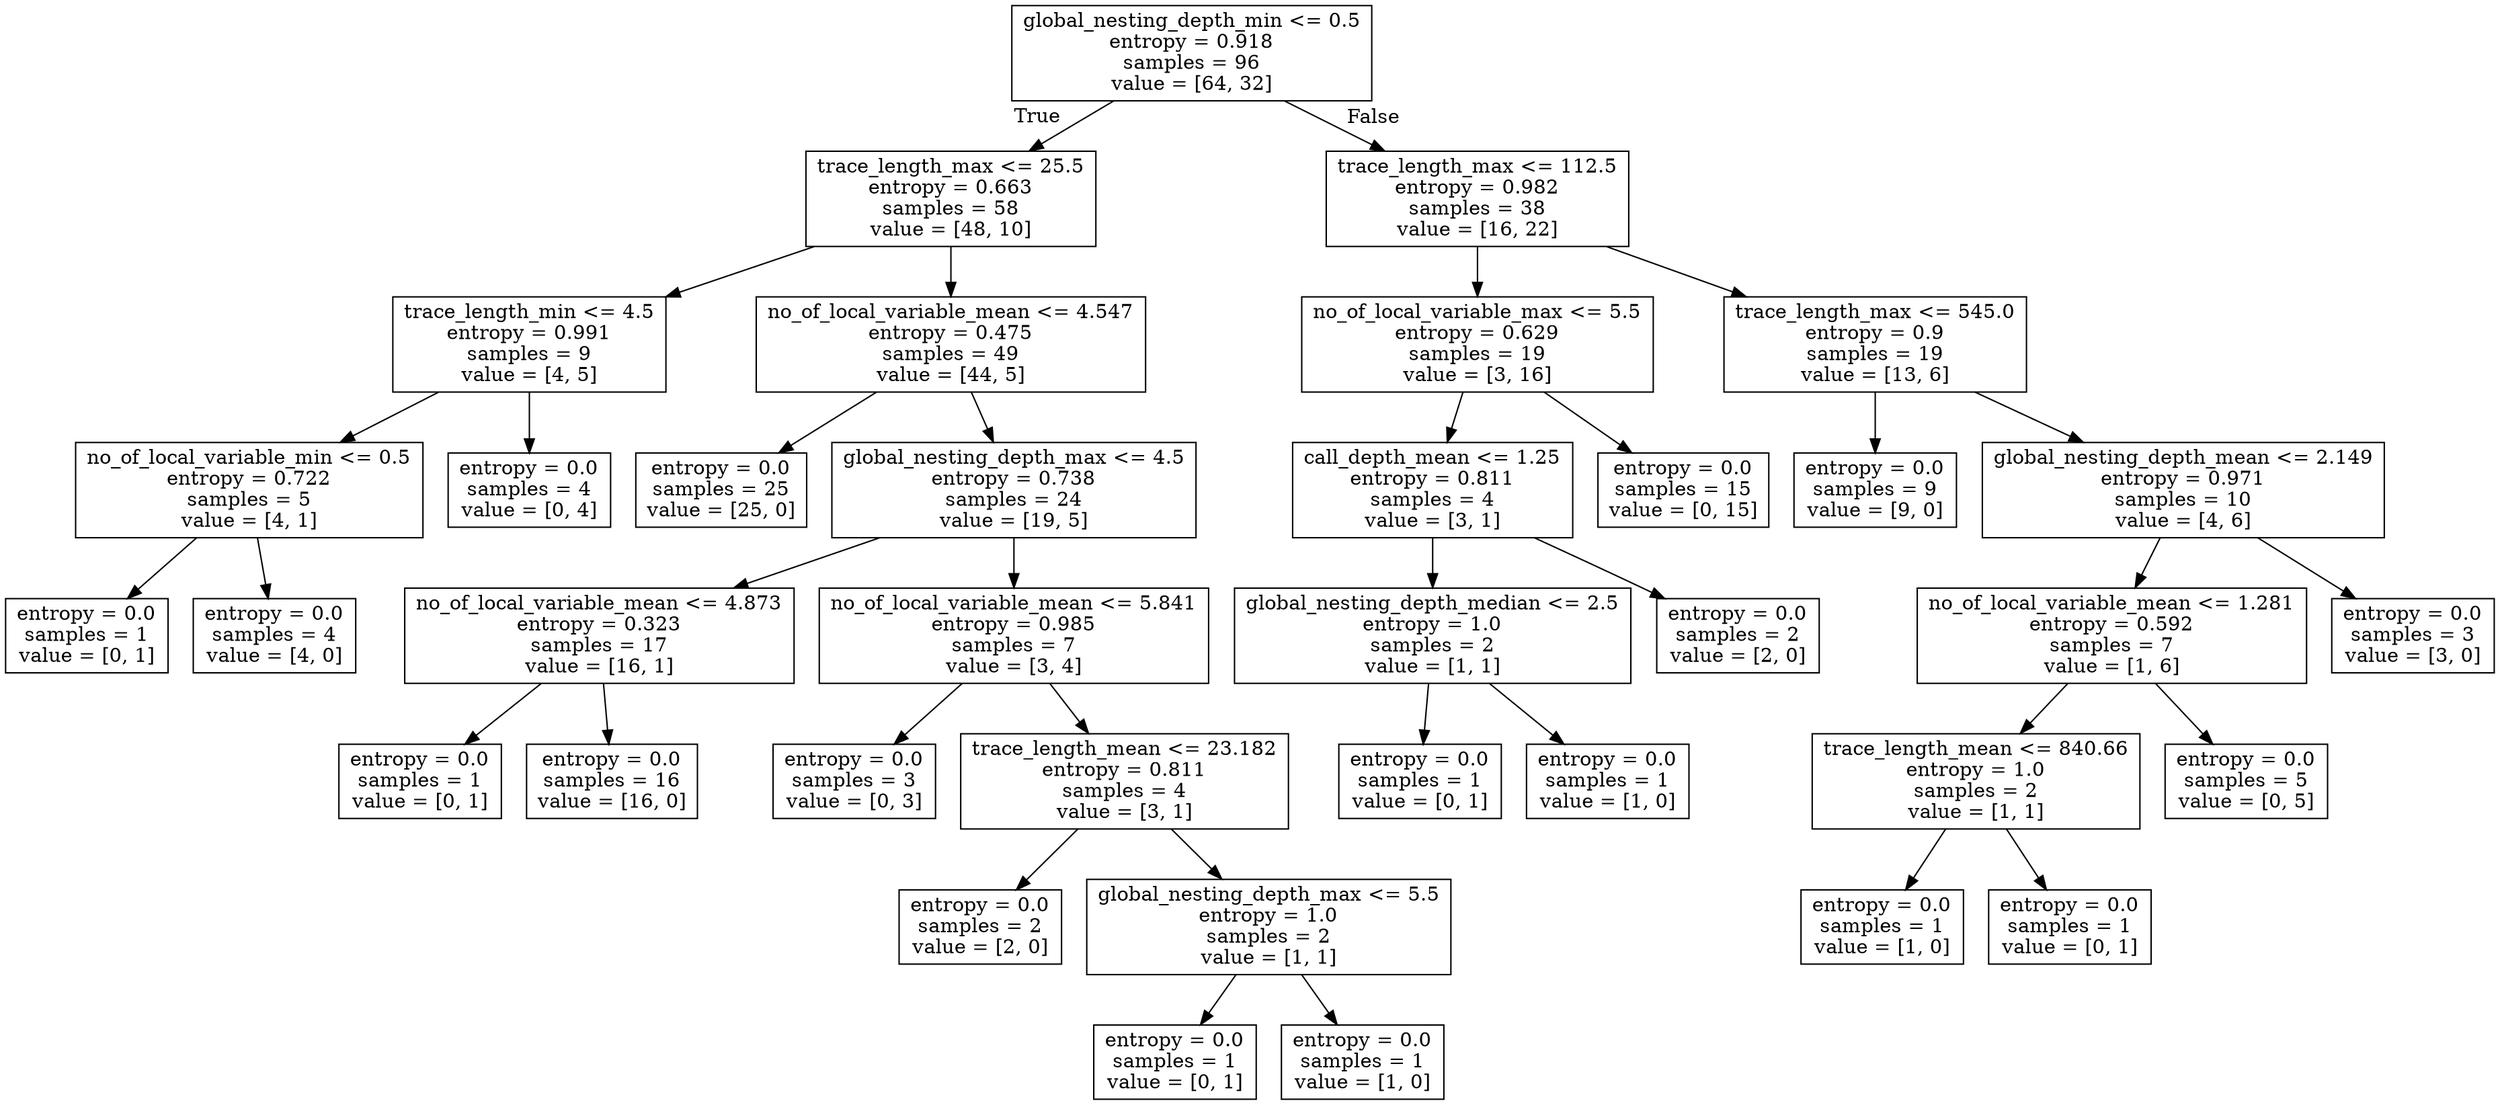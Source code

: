digraph Tree {
node [shape=box] ;
0 [label="global_nesting_depth_min <= 0.5\nentropy = 0.918\nsamples = 96\nvalue = [64, 32]"] ;
1 [label="trace_length_max <= 25.5\nentropy = 0.663\nsamples = 58\nvalue = [48, 10]"] ;
0 -> 1 [labeldistance=2.5, labelangle=45, headlabel="True"] ;
2 [label="trace_length_min <= 4.5\nentropy = 0.991\nsamples = 9\nvalue = [4, 5]"] ;
1 -> 2 ;
3 [label="no_of_local_variable_min <= 0.5\nentropy = 0.722\nsamples = 5\nvalue = [4, 1]"] ;
2 -> 3 ;
4 [label="entropy = 0.0\nsamples = 1\nvalue = [0, 1]"] ;
3 -> 4 ;
5 [label="entropy = 0.0\nsamples = 4\nvalue = [4, 0]"] ;
3 -> 5 ;
6 [label="entropy = 0.0\nsamples = 4\nvalue = [0, 4]"] ;
2 -> 6 ;
7 [label="no_of_local_variable_mean <= 4.547\nentropy = 0.475\nsamples = 49\nvalue = [44, 5]"] ;
1 -> 7 ;
8 [label="entropy = 0.0\nsamples = 25\nvalue = [25, 0]"] ;
7 -> 8 ;
9 [label="global_nesting_depth_max <= 4.5\nentropy = 0.738\nsamples = 24\nvalue = [19, 5]"] ;
7 -> 9 ;
10 [label="no_of_local_variable_mean <= 4.873\nentropy = 0.323\nsamples = 17\nvalue = [16, 1]"] ;
9 -> 10 ;
11 [label="entropy = 0.0\nsamples = 1\nvalue = [0, 1]"] ;
10 -> 11 ;
12 [label="entropy = 0.0\nsamples = 16\nvalue = [16, 0]"] ;
10 -> 12 ;
13 [label="no_of_local_variable_mean <= 5.841\nentropy = 0.985\nsamples = 7\nvalue = [3, 4]"] ;
9 -> 13 ;
14 [label="entropy = 0.0\nsamples = 3\nvalue = [0, 3]"] ;
13 -> 14 ;
15 [label="trace_length_mean <= 23.182\nentropy = 0.811\nsamples = 4\nvalue = [3, 1]"] ;
13 -> 15 ;
16 [label="entropy = 0.0\nsamples = 2\nvalue = [2, 0]"] ;
15 -> 16 ;
17 [label="global_nesting_depth_max <= 5.5\nentropy = 1.0\nsamples = 2\nvalue = [1, 1]"] ;
15 -> 17 ;
18 [label="entropy = 0.0\nsamples = 1\nvalue = [0, 1]"] ;
17 -> 18 ;
19 [label="entropy = 0.0\nsamples = 1\nvalue = [1, 0]"] ;
17 -> 19 ;
20 [label="trace_length_max <= 112.5\nentropy = 0.982\nsamples = 38\nvalue = [16, 22]"] ;
0 -> 20 [labeldistance=2.5, labelangle=-45, headlabel="False"] ;
21 [label="no_of_local_variable_max <= 5.5\nentropy = 0.629\nsamples = 19\nvalue = [3, 16]"] ;
20 -> 21 ;
22 [label="call_depth_mean <= 1.25\nentropy = 0.811\nsamples = 4\nvalue = [3, 1]"] ;
21 -> 22 ;
23 [label="global_nesting_depth_median <= 2.5\nentropy = 1.0\nsamples = 2\nvalue = [1, 1]"] ;
22 -> 23 ;
24 [label="entropy = 0.0\nsamples = 1\nvalue = [0, 1]"] ;
23 -> 24 ;
25 [label="entropy = 0.0\nsamples = 1\nvalue = [1, 0]"] ;
23 -> 25 ;
26 [label="entropy = 0.0\nsamples = 2\nvalue = [2, 0]"] ;
22 -> 26 ;
27 [label="entropy = 0.0\nsamples = 15\nvalue = [0, 15]"] ;
21 -> 27 ;
28 [label="trace_length_max <= 545.0\nentropy = 0.9\nsamples = 19\nvalue = [13, 6]"] ;
20 -> 28 ;
29 [label="entropy = 0.0\nsamples = 9\nvalue = [9, 0]"] ;
28 -> 29 ;
30 [label="global_nesting_depth_mean <= 2.149\nentropy = 0.971\nsamples = 10\nvalue = [4, 6]"] ;
28 -> 30 ;
31 [label="no_of_local_variable_mean <= 1.281\nentropy = 0.592\nsamples = 7\nvalue = [1, 6]"] ;
30 -> 31 ;
32 [label="trace_length_mean <= 840.66\nentropy = 1.0\nsamples = 2\nvalue = [1, 1]"] ;
31 -> 32 ;
33 [label="entropy = 0.0\nsamples = 1\nvalue = [1, 0]"] ;
32 -> 33 ;
34 [label="entropy = 0.0\nsamples = 1\nvalue = [0, 1]"] ;
32 -> 34 ;
35 [label="entropy = 0.0\nsamples = 5\nvalue = [0, 5]"] ;
31 -> 35 ;
36 [label="entropy = 0.0\nsamples = 3\nvalue = [3, 0]"] ;
30 -> 36 ;
}